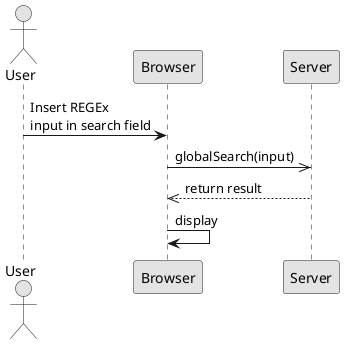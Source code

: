 @startuml  analysis.png
skinparam handwritten false
skinparam monochrome true
skinparam packageStyle rect
skinparam defaultFontName FG Virgil
skinparam shadowing false

actor User

User -> Browser : Insert REGEx \ninput in search field 
Browser ->> Server : globalSearch(input)
Server -->> Browser : return result
Browser -> Browser : display

@enduml